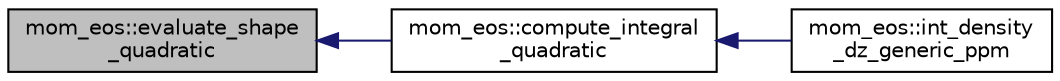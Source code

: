 digraph "mom_eos::evaluate_shape_quadratic"
{
 // INTERACTIVE_SVG=YES
  edge [fontname="Helvetica",fontsize="10",labelfontname="Helvetica",labelfontsize="10"];
  node [fontname="Helvetica",fontsize="10",shape=record];
  rankdir="LR";
  Node122 [label="mom_eos::evaluate_shape\l_quadratic",height=0.2,width=0.4,color="black", fillcolor="grey75", style="filled", fontcolor="black"];
  Node122 -> Node123 [dir="back",color="midnightblue",fontsize="10",style="solid",fontname="Helvetica"];
  Node123 [label="mom_eos::compute_integral\l_quadratic",height=0.2,width=0.4,color="black", fillcolor="white", style="filled",URL="$namespacemom__eos.html#ab9ad774110cfa4cb44666592ddcf689c"];
  Node123 -> Node124 [dir="back",color="midnightblue",fontsize="10",style="solid",fontname="Helvetica"];
  Node124 [label="mom_eos::int_density\l_dz_generic_ppm",height=0.2,width=0.4,color="black", fillcolor="white", style="filled",URL="$namespacemom__eos.html#a594df0f0a5756c77a5c7e5a5c2e36a20"];
}

